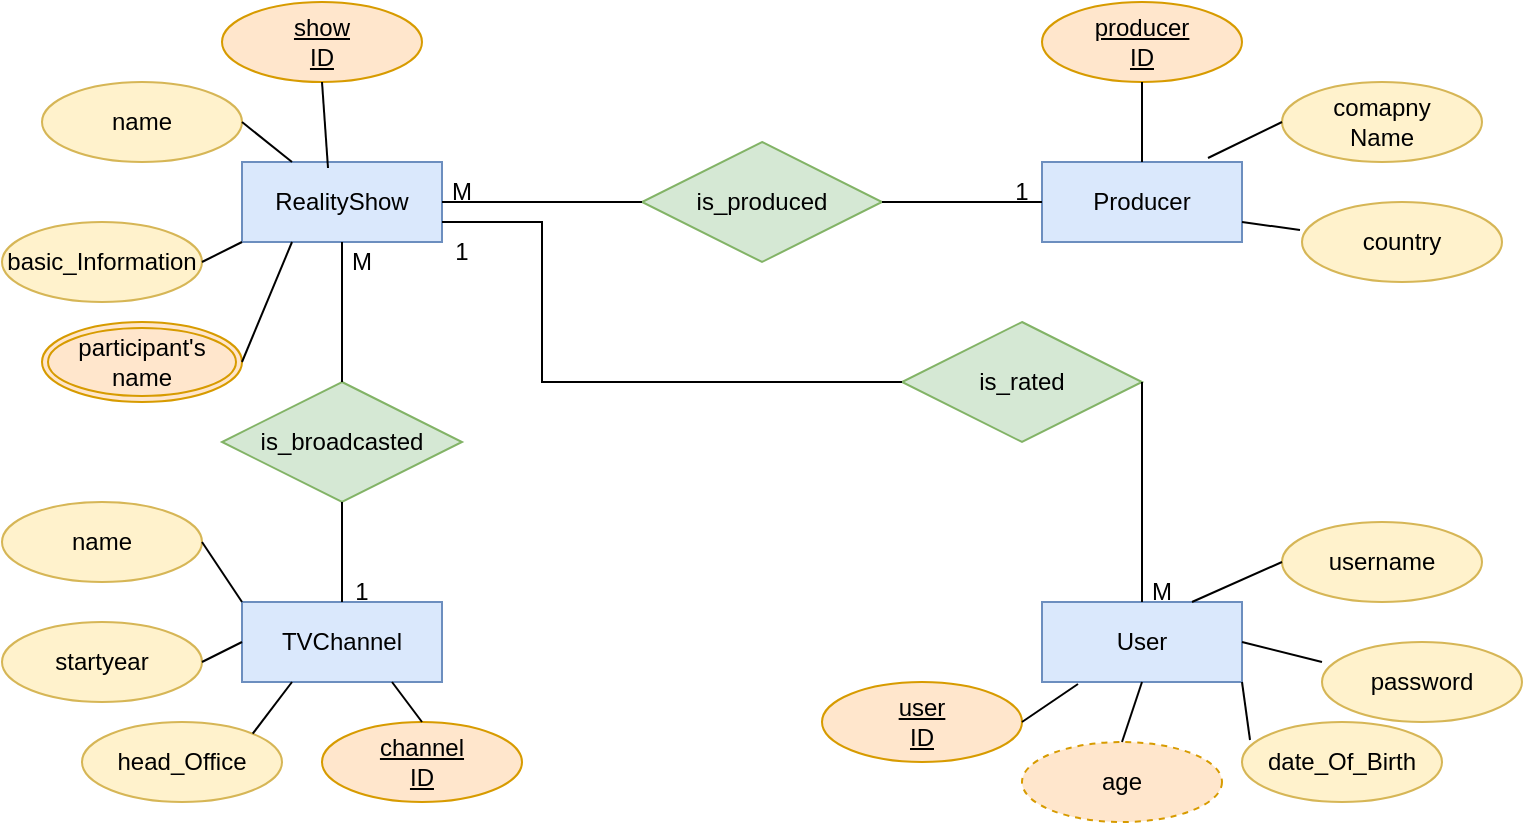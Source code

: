 <mxfile version="21.3.8" type="device">
  <diagram id="4R_t6VcLUFwRrXwdE5aF" name="Page-1">
    <mxGraphModel dx="1707" dy="494" grid="1" gridSize="10" guides="1" tooltips="1" connect="1" arrows="1" fold="1" page="1" pageScale="1" pageWidth="827" pageHeight="1169" math="0" shadow="0">
      <root>
        <mxCell id="0" />
        <mxCell id="1" parent="0" />
        <mxCell id="vjnPpZyXJwMaVfc0JTW0-1" value="RealityShow" style="whiteSpace=wrap;html=1;align=center;fillColor=#dae8fc;strokeColor=#6c8ebf;" vertex="1" parent="1">
          <mxGeometry x="100" y="220" width="100" height="40" as="geometry" />
        </mxCell>
        <mxCell id="vjnPpZyXJwMaVfc0JTW0-2" value="Producer" style="whiteSpace=wrap;html=1;align=center;fillColor=#dae8fc;strokeColor=#6c8ebf;" vertex="1" parent="1">
          <mxGeometry x="500" y="220" width="100" height="40" as="geometry" />
        </mxCell>
        <mxCell id="vjnPpZyXJwMaVfc0JTW0-3" value="TVChannel" style="whiteSpace=wrap;html=1;align=center;fillColor=#dae8fc;strokeColor=#6c8ebf;" vertex="1" parent="1">
          <mxGeometry x="100" y="440" width="100" height="40" as="geometry" />
        </mxCell>
        <mxCell id="vjnPpZyXJwMaVfc0JTW0-4" value="User" style="whiteSpace=wrap;html=1;align=center;fillColor=#dae8fc;strokeColor=#6c8ebf;" vertex="1" parent="1">
          <mxGeometry x="500" y="440" width="100" height="40" as="geometry" />
        </mxCell>
        <mxCell id="vjnPpZyXJwMaVfc0JTW0-5" value="show&lt;br&gt;ID" style="ellipse;whiteSpace=wrap;html=1;align=center;fontStyle=4;fillColor=#ffe6cc;strokeColor=#d79b00;" vertex="1" parent="1">
          <mxGeometry x="90" y="140" width="100" height="40" as="geometry" />
        </mxCell>
        <mxCell id="vjnPpZyXJwMaVfc0JTW0-6" value="user&lt;br&gt;ID" style="ellipse;whiteSpace=wrap;html=1;align=center;fontStyle=4;fillColor=#ffe6cc;strokeColor=#d79b00;" vertex="1" parent="1">
          <mxGeometry x="390" y="480" width="100" height="40" as="geometry" />
        </mxCell>
        <mxCell id="vjnPpZyXJwMaVfc0JTW0-7" value="channel&lt;br&gt;ID" style="ellipse;whiteSpace=wrap;html=1;align=center;fontStyle=4;fillColor=#ffe6cc;strokeColor=#d79b00;" vertex="1" parent="1">
          <mxGeometry x="140" y="500" width="100" height="40" as="geometry" />
        </mxCell>
        <mxCell id="vjnPpZyXJwMaVfc0JTW0-8" value="producer&lt;br&gt;ID" style="ellipse;whiteSpace=wrap;html=1;align=center;fontStyle=4;fillColor=#ffe6cc;strokeColor=#d79b00;" vertex="1" parent="1">
          <mxGeometry x="500" y="140" width="100" height="40" as="geometry" />
        </mxCell>
        <mxCell id="vjnPpZyXJwMaVfc0JTW0-9" value="name" style="ellipse;whiteSpace=wrap;html=1;align=center;fillColor=#fff2cc;strokeColor=#d6b656;" vertex="1" parent="1">
          <mxGeometry y="180" width="100" height="40" as="geometry" />
        </mxCell>
        <mxCell id="vjnPpZyXJwMaVfc0JTW0-10" value="name" style="ellipse;whiteSpace=wrap;html=1;align=center;fillColor=#fff2cc;strokeColor=#d6b656;" vertex="1" parent="1">
          <mxGeometry x="-20" y="390" width="100" height="40" as="geometry" />
        </mxCell>
        <mxCell id="vjnPpZyXJwMaVfc0JTW0-11" value="startyear" style="ellipse;whiteSpace=wrap;html=1;align=center;fillColor=#fff2cc;strokeColor=#d6b656;" vertex="1" parent="1">
          <mxGeometry x="-20" y="450" width="100" height="40" as="geometry" />
        </mxCell>
        <mxCell id="vjnPpZyXJwMaVfc0JTW0-12" value="head_Office" style="ellipse;whiteSpace=wrap;html=1;align=center;fillColor=#fff2cc;strokeColor=#d6b656;" vertex="1" parent="1">
          <mxGeometry x="20" y="500" width="100" height="40" as="geometry" />
        </mxCell>
        <mxCell id="vjnPpZyXJwMaVfc0JTW0-13" value="username" style="ellipse;whiteSpace=wrap;html=1;align=center;fillColor=#fff2cc;strokeColor=#d6b656;" vertex="1" parent="1">
          <mxGeometry x="620" y="400" width="100" height="40" as="geometry" />
        </mxCell>
        <mxCell id="vjnPpZyXJwMaVfc0JTW0-14" value="password" style="ellipse;whiteSpace=wrap;html=1;align=center;fillColor=#fff2cc;strokeColor=#d6b656;" vertex="1" parent="1">
          <mxGeometry x="640" y="460" width="100" height="40" as="geometry" />
        </mxCell>
        <mxCell id="vjnPpZyXJwMaVfc0JTW0-15" value="date_Of_Birth" style="ellipse;whiteSpace=wrap;html=1;align=center;fillColor=#fff2cc;strokeColor=#d6b656;" vertex="1" parent="1">
          <mxGeometry x="600" y="500" width="100" height="40" as="geometry" />
        </mxCell>
        <mxCell id="vjnPpZyXJwMaVfc0JTW0-16" value="age" style="ellipse;whiteSpace=wrap;html=1;align=center;dashed=1;fillColor=#ffe6cc;strokeColor=#d79b00;" vertex="1" parent="1">
          <mxGeometry x="490" y="510" width="100" height="40" as="geometry" />
        </mxCell>
        <mxCell id="vjnPpZyXJwMaVfc0JTW0-17" value="basic_Information" style="ellipse;whiteSpace=wrap;html=1;align=center;fillColor=#fff2cc;strokeColor=#d6b656;" vertex="1" parent="1">
          <mxGeometry x="-20" y="250" width="100" height="40" as="geometry" />
        </mxCell>
        <mxCell id="vjnPpZyXJwMaVfc0JTW0-18" value="participant&#39;s&lt;br&gt;name" style="ellipse;shape=doubleEllipse;margin=3;whiteSpace=wrap;html=1;align=center;fillColor=#ffe6cc;strokeColor=#d79b00;" vertex="1" parent="1">
          <mxGeometry y="300" width="100" height="40" as="geometry" />
        </mxCell>
        <mxCell id="vjnPpZyXJwMaVfc0JTW0-20" value="comapny&lt;br&gt;Name" style="ellipse;whiteSpace=wrap;html=1;align=center;fillColor=#fff2cc;strokeColor=#d6b656;" vertex="1" parent="1">
          <mxGeometry x="620" y="180" width="100" height="40" as="geometry" />
        </mxCell>
        <mxCell id="vjnPpZyXJwMaVfc0JTW0-21" value="country" style="ellipse;whiteSpace=wrap;html=1;align=center;fillColor=#fff2cc;strokeColor=#d6b656;" vertex="1" parent="1">
          <mxGeometry x="630" y="240" width="100" height="40" as="geometry" />
        </mxCell>
        <mxCell id="vjnPpZyXJwMaVfc0JTW0-22" value="is_produced" style="shape=rhombus;perimeter=rhombusPerimeter;whiteSpace=wrap;html=1;align=center;fillColor=#d5e8d4;strokeColor=#82b366;" vertex="1" parent="1">
          <mxGeometry x="300" y="210" width="120" height="60" as="geometry" />
        </mxCell>
        <mxCell id="vjnPpZyXJwMaVfc0JTW0-23" value="is_broadcasted" style="shape=rhombus;perimeter=rhombusPerimeter;whiteSpace=wrap;html=1;align=center;fillColor=#d5e8d4;strokeColor=#82b366;" vertex="1" parent="1">
          <mxGeometry x="90" y="330" width="120" height="60" as="geometry" />
        </mxCell>
        <mxCell id="vjnPpZyXJwMaVfc0JTW0-24" value="is_rated" style="shape=rhombus;perimeter=rhombusPerimeter;whiteSpace=wrap;html=1;align=center;fillColor=#d5e8d4;strokeColor=#82b366;" vertex="1" parent="1">
          <mxGeometry x="430" y="300" width="120" height="60" as="geometry" />
        </mxCell>
        <mxCell id="vjnPpZyXJwMaVfc0JTW0-26" value="" style="endArrow=none;html=1;rounded=0;exitX=1;exitY=0.5;exitDx=0;exitDy=0;entryX=0;entryY=0.5;entryDx=0;entryDy=0;" edge="1" parent="1" source="vjnPpZyXJwMaVfc0JTW0-1" target="vjnPpZyXJwMaVfc0JTW0-22">
          <mxGeometry relative="1" as="geometry">
            <mxPoint x="200" y="280" as="sourcePoint" />
            <mxPoint x="360" y="280" as="targetPoint" />
          </mxGeometry>
        </mxCell>
        <mxCell id="vjnPpZyXJwMaVfc0JTW0-27" value="" style="endArrow=none;html=1;rounded=0;exitX=1;exitY=0.5;exitDx=0;exitDy=0;entryX=0;entryY=0.5;entryDx=0;entryDy=0;" edge="1" parent="1" source="vjnPpZyXJwMaVfc0JTW0-22" target="vjnPpZyXJwMaVfc0JTW0-2">
          <mxGeometry relative="1" as="geometry">
            <mxPoint x="410" y="310" as="sourcePoint" />
            <mxPoint x="570" y="310" as="targetPoint" />
          </mxGeometry>
        </mxCell>
        <mxCell id="vjnPpZyXJwMaVfc0JTW0-28" value="" style="endArrow=none;html=1;rounded=0;exitX=0.5;exitY=1;exitDx=0;exitDy=0;entryX=0.5;entryY=0;entryDx=0;entryDy=0;" edge="1" parent="1" source="vjnPpZyXJwMaVfc0JTW0-1" target="vjnPpZyXJwMaVfc0JTW0-23">
          <mxGeometry relative="1" as="geometry">
            <mxPoint x="220" y="310" as="sourcePoint" />
            <mxPoint x="380" y="310" as="targetPoint" />
          </mxGeometry>
        </mxCell>
        <mxCell id="vjnPpZyXJwMaVfc0JTW0-29" value="" style="endArrow=none;html=1;rounded=0;exitX=0.5;exitY=1;exitDx=0;exitDy=0;entryX=0.5;entryY=0;entryDx=0;entryDy=0;" edge="1" parent="1" source="vjnPpZyXJwMaVfc0JTW0-23" target="vjnPpZyXJwMaVfc0JTW0-3">
          <mxGeometry relative="1" as="geometry">
            <mxPoint x="220" y="410" as="sourcePoint" />
            <mxPoint x="380" y="410" as="targetPoint" />
          </mxGeometry>
        </mxCell>
        <mxCell id="vjnPpZyXJwMaVfc0JTW0-30" value="" style="endArrow=none;html=1;rounded=0;exitX=1;exitY=0.75;exitDx=0;exitDy=0;entryX=0;entryY=0.5;entryDx=0;entryDy=0;" edge="1" parent="1" source="vjnPpZyXJwMaVfc0JTW0-1" target="vjnPpZyXJwMaVfc0JTW0-24">
          <mxGeometry relative="1" as="geometry">
            <mxPoint x="230" y="300" as="sourcePoint" />
            <mxPoint x="390" y="300" as="targetPoint" />
            <Array as="points">
              <mxPoint x="250" y="250" />
              <mxPoint x="250" y="330" />
            </Array>
          </mxGeometry>
        </mxCell>
        <mxCell id="vjnPpZyXJwMaVfc0JTW0-31" value="" style="endArrow=none;html=1;rounded=0;exitX=1;exitY=0.5;exitDx=0;exitDy=0;entryX=0.5;entryY=0;entryDx=0;entryDy=0;" edge="1" parent="1" source="vjnPpZyXJwMaVfc0JTW0-24" target="vjnPpZyXJwMaVfc0JTW0-4">
          <mxGeometry relative="1" as="geometry">
            <mxPoint x="480" y="400" as="sourcePoint" />
            <mxPoint x="640" y="400" as="targetPoint" />
          </mxGeometry>
        </mxCell>
        <mxCell id="vjnPpZyXJwMaVfc0JTW0-32" value="" style="endArrow=none;html=1;rounded=0;exitX=0.75;exitY=1;exitDx=0;exitDy=0;entryX=0.5;entryY=0;entryDx=0;entryDy=0;" edge="1" parent="1" source="vjnPpZyXJwMaVfc0JTW0-3" target="vjnPpZyXJwMaVfc0JTW0-7">
          <mxGeometry relative="1" as="geometry">
            <mxPoint x="240" y="500" as="sourcePoint" />
            <mxPoint x="400" y="500" as="targetPoint" />
          </mxGeometry>
        </mxCell>
        <mxCell id="vjnPpZyXJwMaVfc0JTW0-34" value="" style="endArrow=none;html=1;rounded=0;exitX=1;exitY=0.5;exitDx=0;exitDy=0;entryX=0;entryY=0;entryDx=0;entryDy=0;" edge="1" parent="1" source="vjnPpZyXJwMaVfc0JTW0-10" target="vjnPpZyXJwMaVfc0JTW0-3">
          <mxGeometry relative="1" as="geometry">
            <mxPoint x="160" y="400" as="sourcePoint" />
            <mxPoint x="160" y="450" as="targetPoint" />
          </mxGeometry>
        </mxCell>
        <mxCell id="vjnPpZyXJwMaVfc0JTW0-35" value="" style="endArrow=none;html=1;rounded=0;exitX=1;exitY=0.5;exitDx=0;exitDy=0;entryX=0;entryY=0.5;entryDx=0;entryDy=0;" edge="1" parent="1" source="vjnPpZyXJwMaVfc0JTW0-11" target="vjnPpZyXJwMaVfc0JTW0-3">
          <mxGeometry relative="1" as="geometry">
            <mxPoint x="170" y="410" as="sourcePoint" />
            <mxPoint x="170" y="460" as="targetPoint" />
          </mxGeometry>
        </mxCell>
        <mxCell id="vjnPpZyXJwMaVfc0JTW0-36" value="" style="endArrow=none;html=1;rounded=0;exitX=1;exitY=0;exitDx=0;exitDy=0;entryX=0.25;entryY=1;entryDx=0;entryDy=0;" edge="1" parent="1" source="vjnPpZyXJwMaVfc0JTW0-12" target="vjnPpZyXJwMaVfc0JTW0-3">
          <mxGeometry relative="1" as="geometry">
            <mxPoint x="180" y="420" as="sourcePoint" />
            <mxPoint x="180" y="470" as="targetPoint" />
          </mxGeometry>
        </mxCell>
        <mxCell id="vjnPpZyXJwMaVfc0JTW0-37" value="" style="endArrow=none;html=1;rounded=0;exitX=0.5;exitY=1;exitDx=0;exitDy=0;entryX=0.43;entryY=0.075;entryDx=0;entryDy=0;entryPerimeter=0;" edge="1" parent="1" source="vjnPpZyXJwMaVfc0JTW0-5" target="vjnPpZyXJwMaVfc0JTW0-1">
          <mxGeometry relative="1" as="geometry">
            <mxPoint x="160" y="270" as="sourcePoint" />
            <mxPoint x="160" y="340" as="targetPoint" />
          </mxGeometry>
        </mxCell>
        <mxCell id="vjnPpZyXJwMaVfc0JTW0-38" value="" style="endArrow=none;html=1;rounded=0;exitX=1;exitY=0.5;exitDx=0;exitDy=0;entryX=0.25;entryY=0;entryDx=0;entryDy=0;" edge="1" parent="1" source="vjnPpZyXJwMaVfc0JTW0-9" target="vjnPpZyXJwMaVfc0JTW0-1">
          <mxGeometry relative="1" as="geometry">
            <mxPoint x="150" y="190" as="sourcePoint" />
            <mxPoint x="153" y="233" as="targetPoint" />
          </mxGeometry>
        </mxCell>
        <mxCell id="vjnPpZyXJwMaVfc0JTW0-39" value="" style="endArrow=none;html=1;rounded=0;exitX=1;exitY=0.5;exitDx=0;exitDy=0;entryX=0;entryY=1;entryDx=0;entryDy=0;" edge="1" parent="1" source="vjnPpZyXJwMaVfc0JTW0-17" target="vjnPpZyXJwMaVfc0JTW0-1">
          <mxGeometry relative="1" as="geometry">
            <mxPoint x="160" y="200" as="sourcePoint" />
            <mxPoint x="163" y="243" as="targetPoint" />
          </mxGeometry>
        </mxCell>
        <mxCell id="vjnPpZyXJwMaVfc0JTW0-40" value="" style="endArrow=none;html=1;rounded=0;exitX=1;exitY=0.5;exitDx=0;exitDy=0;entryX=0.25;entryY=1;entryDx=0;entryDy=0;" edge="1" parent="1" source="vjnPpZyXJwMaVfc0JTW0-18" target="vjnPpZyXJwMaVfc0JTW0-1">
          <mxGeometry relative="1" as="geometry">
            <mxPoint x="170" y="210" as="sourcePoint" />
            <mxPoint x="173" y="253" as="targetPoint" />
          </mxGeometry>
        </mxCell>
        <mxCell id="vjnPpZyXJwMaVfc0JTW0-41" value="" style="endArrow=none;html=1;rounded=0;exitX=0.5;exitY=1;exitDx=0;exitDy=0;entryX=0.5;entryY=0;entryDx=0;entryDy=0;" edge="1" parent="1" source="vjnPpZyXJwMaVfc0JTW0-8" target="vjnPpZyXJwMaVfc0JTW0-2">
          <mxGeometry relative="1" as="geometry">
            <mxPoint x="430" y="250" as="sourcePoint" />
            <mxPoint x="510" y="250" as="targetPoint" />
          </mxGeometry>
        </mxCell>
        <mxCell id="vjnPpZyXJwMaVfc0JTW0-42" value="" style="endArrow=none;html=1;rounded=0;exitX=0;exitY=0.5;exitDx=0;exitDy=0;entryX=0.83;entryY=-0.05;entryDx=0;entryDy=0;entryPerimeter=0;" edge="1" parent="1" source="vjnPpZyXJwMaVfc0JTW0-20" target="vjnPpZyXJwMaVfc0JTW0-2">
          <mxGeometry relative="1" as="geometry">
            <mxPoint x="560" y="190" as="sourcePoint" />
            <mxPoint x="560" y="230" as="targetPoint" />
          </mxGeometry>
        </mxCell>
        <mxCell id="vjnPpZyXJwMaVfc0JTW0-43" value="" style="endArrow=none;html=1;rounded=0;exitX=-0.01;exitY=0.35;exitDx=0;exitDy=0;exitPerimeter=0;" edge="1" parent="1" source="vjnPpZyXJwMaVfc0JTW0-21">
          <mxGeometry relative="1" as="geometry">
            <mxPoint x="570" y="200" as="sourcePoint" />
            <mxPoint x="600" y="250" as="targetPoint" />
          </mxGeometry>
        </mxCell>
        <mxCell id="vjnPpZyXJwMaVfc0JTW0-44" value="" style="endArrow=none;html=1;rounded=0;exitX=0;exitY=0.5;exitDx=0;exitDy=0;entryX=0.75;entryY=0;entryDx=0;entryDy=0;" edge="1" parent="1" source="vjnPpZyXJwMaVfc0JTW0-13" target="vjnPpZyXJwMaVfc0JTW0-4">
          <mxGeometry relative="1" as="geometry">
            <mxPoint x="570" y="390" as="sourcePoint" />
            <mxPoint x="570" y="430" as="targetPoint" />
          </mxGeometry>
        </mxCell>
        <mxCell id="vjnPpZyXJwMaVfc0JTW0-45" value="" style="endArrow=none;html=1;rounded=0;exitX=0;exitY=0.25;exitDx=0;exitDy=0;entryX=1;entryY=0.5;entryDx=0;entryDy=0;exitPerimeter=0;" edge="1" parent="1" source="vjnPpZyXJwMaVfc0JTW0-14" target="vjnPpZyXJwMaVfc0JTW0-4">
          <mxGeometry relative="1" as="geometry">
            <mxPoint x="580" y="400" as="sourcePoint" />
            <mxPoint x="580" y="440" as="targetPoint" />
          </mxGeometry>
        </mxCell>
        <mxCell id="vjnPpZyXJwMaVfc0JTW0-46" value="" style="endArrow=none;html=1;rounded=0;exitX=0.04;exitY=0.225;exitDx=0;exitDy=0;exitPerimeter=0;" edge="1" parent="1" source="vjnPpZyXJwMaVfc0JTW0-15">
          <mxGeometry relative="1" as="geometry">
            <mxPoint x="590" y="410" as="sourcePoint" />
            <mxPoint x="600" y="480" as="targetPoint" />
          </mxGeometry>
        </mxCell>
        <mxCell id="vjnPpZyXJwMaVfc0JTW0-47" value="" style="endArrow=none;html=1;rounded=0;exitX=0.5;exitY=0;exitDx=0;exitDy=0;entryX=0.5;entryY=1;entryDx=0;entryDy=0;" edge="1" parent="1" source="vjnPpZyXJwMaVfc0JTW0-16" target="vjnPpZyXJwMaVfc0JTW0-4">
          <mxGeometry relative="1" as="geometry">
            <mxPoint x="600" y="420" as="sourcePoint" />
            <mxPoint x="600" y="460" as="targetPoint" />
          </mxGeometry>
        </mxCell>
        <mxCell id="vjnPpZyXJwMaVfc0JTW0-48" value="" style="endArrow=none;html=1;rounded=0;exitX=1;exitY=0.5;exitDx=0;exitDy=0;entryX=0.18;entryY=1.025;entryDx=0;entryDy=0;entryPerimeter=0;" edge="1" parent="1" source="vjnPpZyXJwMaVfc0JTW0-6" target="vjnPpZyXJwMaVfc0JTW0-4">
          <mxGeometry relative="1" as="geometry">
            <mxPoint x="610" y="430" as="sourcePoint" />
            <mxPoint x="610" y="470" as="targetPoint" />
          </mxGeometry>
        </mxCell>
        <mxCell id="vjnPpZyXJwMaVfc0JTW0-49" value="M" style="text;html=1;strokeColor=none;fillColor=none;align=center;verticalAlign=middle;whiteSpace=wrap;rounded=0;" vertex="1" parent="1">
          <mxGeometry x="180" y="220" width="60" height="30" as="geometry" />
        </mxCell>
        <mxCell id="vjnPpZyXJwMaVfc0JTW0-50" value="M" style="text;html=1;strokeColor=none;fillColor=none;align=center;verticalAlign=middle;whiteSpace=wrap;rounded=0;" vertex="1" parent="1">
          <mxGeometry x="130" y="255" width="60" height="30" as="geometry" />
        </mxCell>
        <mxCell id="vjnPpZyXJwMaVfc0JTW0-51" value="M" style="text;html=1;strokeColor=none;fillColor=none;align=center;verticalAlign=middle;whiteSpace=wrap;rounded=0;" vertex="1" parent="1">
          <mxGeometry x="530" y="420" width="60" height="30" as="geometry" />
        </mxCell>
        <mxCell id="vjnPpZyXJwMaVfc0JTW0-52" value="1" style="text;html=1;strokeColor=none;fillColor=none;align=center;verticalAlign=middle;whiteSpace=wrap;rounded=0;" vertex="1" parent="1">
          <mxGeometry x="460" y="220" width="60" height="30" as="geometry" />
        </mxCell>
        <mxCell id="vjnPpZyXJwMaVfc0JTW0-53" value="1" style="text;html=1;strokeColor=none;fillColor=none;align=center;verticalAlign=middle;whiteSpace=wrap;rounded=0;" vertex="1" parent="1">
          <mxGeometry x="180" y="250" width="60" height="30" as="geometry" />
        </mxCell>
        <mxCell id="vjnPpZyXJwMaVfc0JTW0-54" value="1" style="text;html=1;strokeColor=none;fillColor=none;align=center;verticalAlign=middle;whiteSpace=wrap;rounded=0;" vertex="1" parent="1">
          <mxGeometry x="130" y="420" width="60" height="30" as="geometry" />
        </mxCell>
      </root>
    </mxGraphModel>
  </diagram>
</mxfile>

